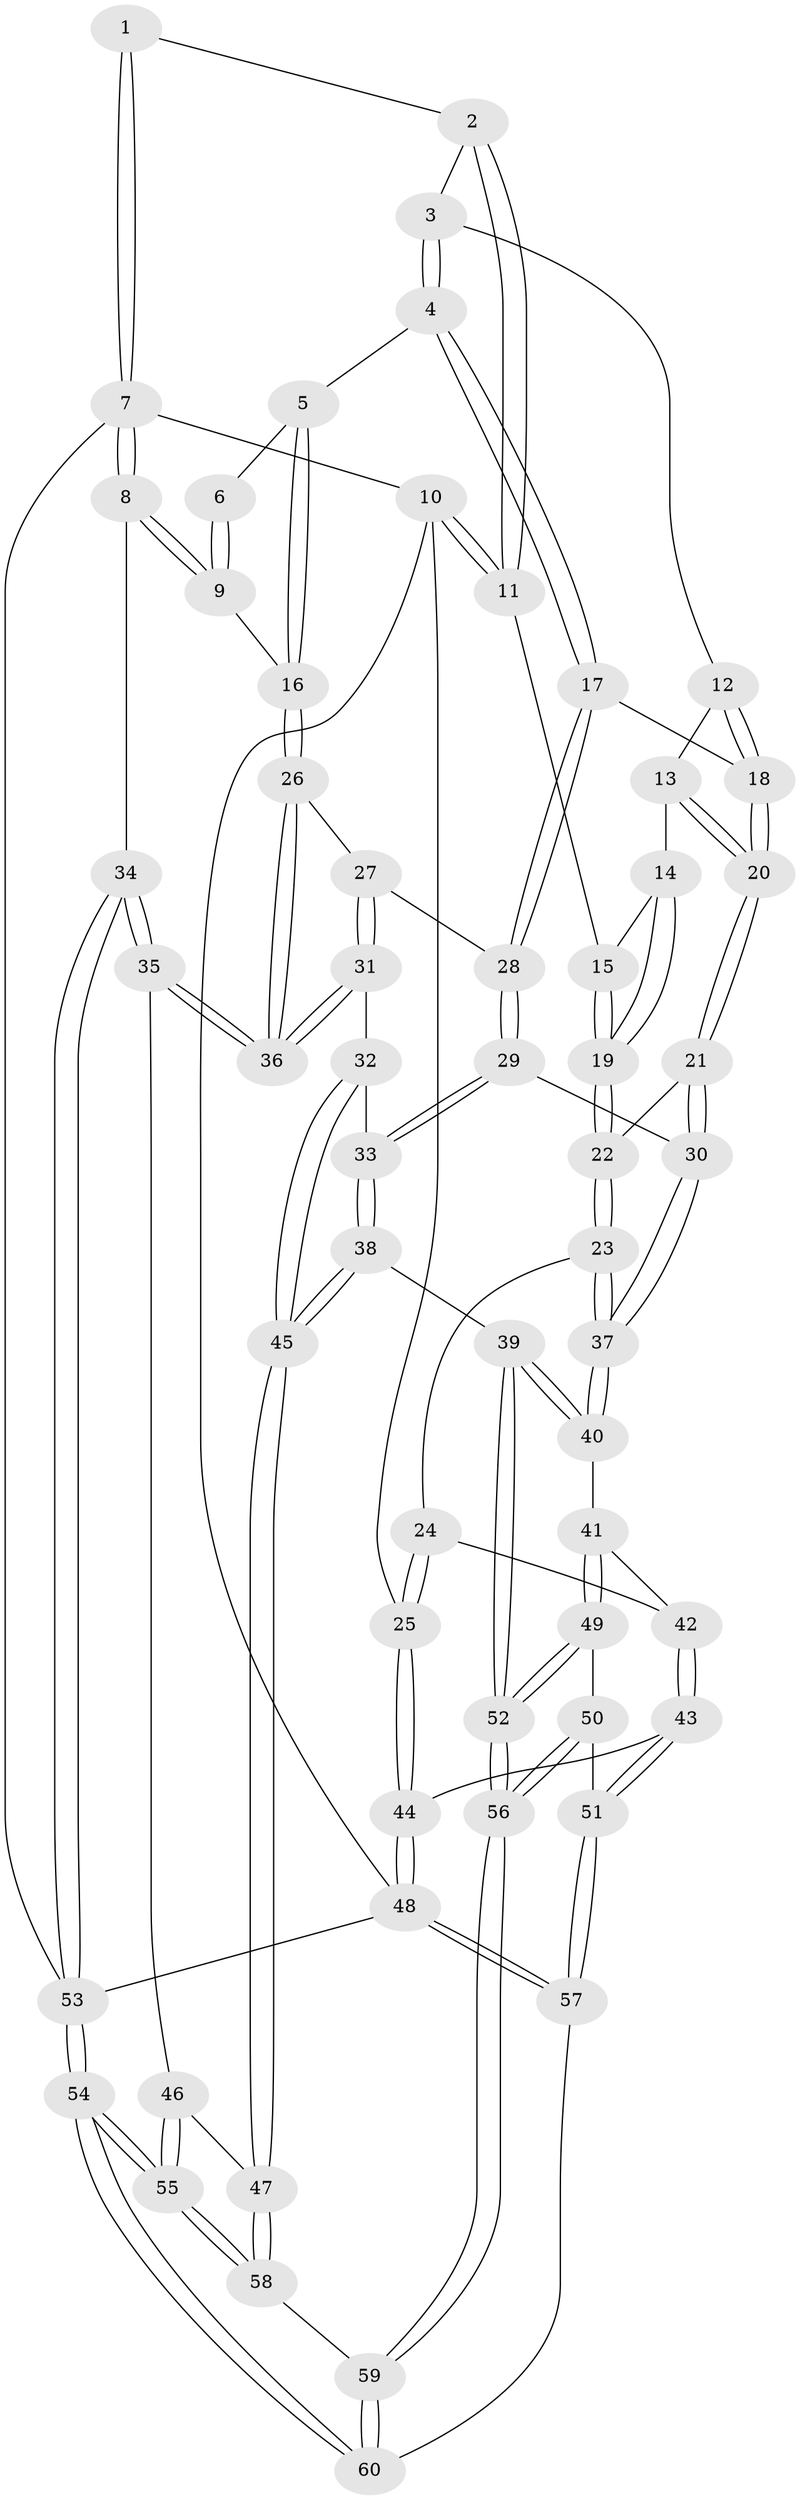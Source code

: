 // coarse degree distribution, {4: 0.48484848484848486, 5: 0.3939393939393939, 3: 0.09090909090909091, 2: 0.030303030303030304}
// Generated by graph-tools (version 1.1) at 2025/24/03/03/25 07:24:38]
// undirected, 60 vertices, 147 edges
graph export_dot {
graph [start="1"]
  node [color=gray90,style=filled];
  1 [pos="+0.8776177208858571+0"];
  2 [pos="+0.46326059493213523+0"];
  3 [pos="+0.5047107568736082+0"];
  4 [pos="+0.7029114356346291+0.13095351851419085"];
  5 [pos="+0.8155435637081436+0.005649238799772639"];
  6 [pos="+0.8680928562381199+0"];
  7 [pos="+1+0"];
  8 [pos="+1+0.2567840056014707"];
  9 [pos="+1+0.25647700034837734"];
  10 [pos="+0+0"];
  11 [pos="+0.012079600773678215+0"];
  12 [pos="+0.47944325170873936+0.06495816487444157"];
  13 [pos="+0.31899607722905104+0.1319119585989215"];
  14 [pos="+0.31688419891451336+0.1307770186114425"];
  15 [pos="+0.0866739396857703+0"];
  16 [pos="+1+0.26062934709484936"];
  17 [pos="+0.699421820122008+0.19797821255040582"];
  18 [pos="+0.48578093123539345+0.1682765286167503"];
  19 [pos="+0.22719775001653464+0.24620956433363955"];
  20 [pos="+0.42443104077656296+0.26550098405541894"];
  21 [pos="+0.4172110742180195+0.3216086514164922"];
  22 [pos="+0.22381493305003658+0.28072745249838765"];
  23 [pos="+0.06554058429496208+0.36609678282985425"];
  24 [pos="+0+0.37374302277155597"];
  25 [pos="+0+0.36917727704962744"];
  26 [pos="+0.9431001603881581+0.2941799138218149"];
  27 [pos="+0.7825606745671202+0.2993321594816993"];
  28 [pos="+0.7235003483748353+0.2631725185620324"];
  29 [pos="+0.49183546189455934+0.3928685181276682"];
  30 [pos="+0.44480317051217+0.37692706859743724"];
  31 [pos="+0.7303430068042673+0.5308164910317056"];
  32 [pos="+0.70290365016689+0.5483279583677414"];
  33 [pos="+0.5818023462608618+0.5294057992351279"];
  34 [pos="+1+0.6117178741404293"];
  35 [pos="+0.9341412531065554+0.6014972057172623"];
  36 [pos="+0.9080992069811655+0.5701473045500557"];
  37 [pos="+0.32338845207847283+0.5054803064232946"];
  38 [pos="+0.4968819488413215+0.6728557533089814"];
  39 [pos="+0.49612743080913807+0.6732249356204939"];
  40 [pos="+0.3155961655839342+0.567278270085067"];
  41 [pos="+0.2770116240470131+0.6099590078925623"];
  42 [pos="+0.14946359133750087+0.537483880493249"];
  43 [pos="+0.14557279498364+0.6793483255872544"];
  44 [pos="+0+0.5065686316976493"];
  45 [pos="+0.7242379083127014+0.7880567145625454"];
  46 [pos="+0.9234147339179888+0.6253608466792888"];
  47 [pos="+0.7286796569408366+0.7958204421357361"];
  48 [pos="+0+1"];
  49 [pos="+0.25665198443944465+0.6491974403740486"];
  50 [pos="+0.23829475747823206+0.6682852861872273"];
  51 [pos="+0.19035414308636986+0.7125881301150624"];
  52 [pos="+0.4423558954451626+0.7821623499637168"];
  53 [pos="+1+1"];
  54 [pos="+1+1"];
  55 [pos="+1+1"];
  56 [pos="+0.43175655880784963+0.8480349440119417"];
  57 [pos="+0.1296901534673658+1"];
  58 [pos="+0.7346904896853208+0.8471379508118431"];
  59 [pos="+0.4243829685187873+0.9147567744021393"];
  60 [pos="+0.24190874851941938+1"];
  1 -- 2;
  1 -- 7;
  1 -- 7;
  2 -- 3;
  2 -- 11;
  2 -- 11;
  3 -- 4;
  3 -- 4;
  3 -- 12;
  4 -- 5;
  4 -- 17;
  4 -- 17;
  5 -- 6;
  5 -- 16;
  5 -- 16;
  6 -- 9;
  6 -- 9;
  7 -- 8;
  7 -- 8;
  7 -- 10;
  7 -- 53;
  8 -- 9;
  8 -- 9;
  8 -- 34;
  9 -- 16;
  10 -- 11;
  10 -- 11;
  10 -- 25;
  10 -- 48;
  11 -- 15;
  12 -- 13;
  12 -- 18;
  12 -- 18;
  13 -- 14;
  13 -- 20;
  13 -- 20;
  14 -- 15;
  14 -- 19;
  14 -- 19;
  15 -- 19;
  15 -- 19;
  16 -- 26;
  16 -- 26;
  17 -- 18;
  17 -- 28;
  17 -- 28;
  18 -- 20;
  18 -- 20;
  19 -- 22;
  19 -- 22;
  20 -- 21;
  20 -- 21;
  21 -- 22;
  21 -- 30;
  21 -- 30;
  22 -- 23;
  22 -- 23;
  23 -- 24;
  23 -- 37;
  23 -- 37;
  24 -- 25;
  24 -- 25;
  24 -- 42;
  25 -- 44;
  25 -- 44;
  26 -- 27;
  26 -- 36;
  26 -- 36;
  27 -- 28;
  27 -- 31;
  27 -- 31;
  28 -- 29;
  28 -- 29;
  29 -- 30;
  29 -- 33;
  29 -- 33;
  30 -- 37;
  30 -- 37;
  31 -- 32;
  31 -- 36;
  31 -- 36;
  32 -- 33;
  32 -- 45;
  32 -- 45;
  33 -- 38;
  33 -- 38;
  34 -- 35;
  34 -- 35;
  34 -- 53;
  34 -- 53;
  35 -- 36;
  35 -- 36;
  35 -- 46;
  37 -- 40;
  37 -- 40;
  38 -- 39;
  38 -- 45;
  38 -- 45;
  39 -- 40;
  39 -- 40;
  39 -- 52;
  39 -- 52;
  40 -- 41;
  41 -- 42;
  41 -- 49;
  41 -- 49;
  42 -- 43;
  42 -- 43;
  43 -- 44;
  43 -- 51;
  43 -- 51;
  44 -- 48;
  44 -- 48;
  45 -- 47;
  45 -- 47;
  46 -- 47;
  46 -- 55;
  46 -- 55;
  47 -- 58;
  47 -- 58;
  48 -- 57;
  48 -- 57;
  48 -- 53;
  49 -- 50;
  49 -- 52;
  49 -- 52;
  50 -- 51;
  50 -- 56;
  50 -- 56;
  51 -- 57;
  51 -- 57;
  52 -- 56;
  52 -- 56;
  53 -- 54;
  53 -- 54;
  54 -- 55;
  54 -- 55;
  54 -- 60;
  54 -- 60;
  55 -- 58;
  55 -- 58;
  56 -- 59;
  56 -- 59;
  57 -- 60;
  58 -- 59;
  59 -- 60;
  59 -- 60;
}
